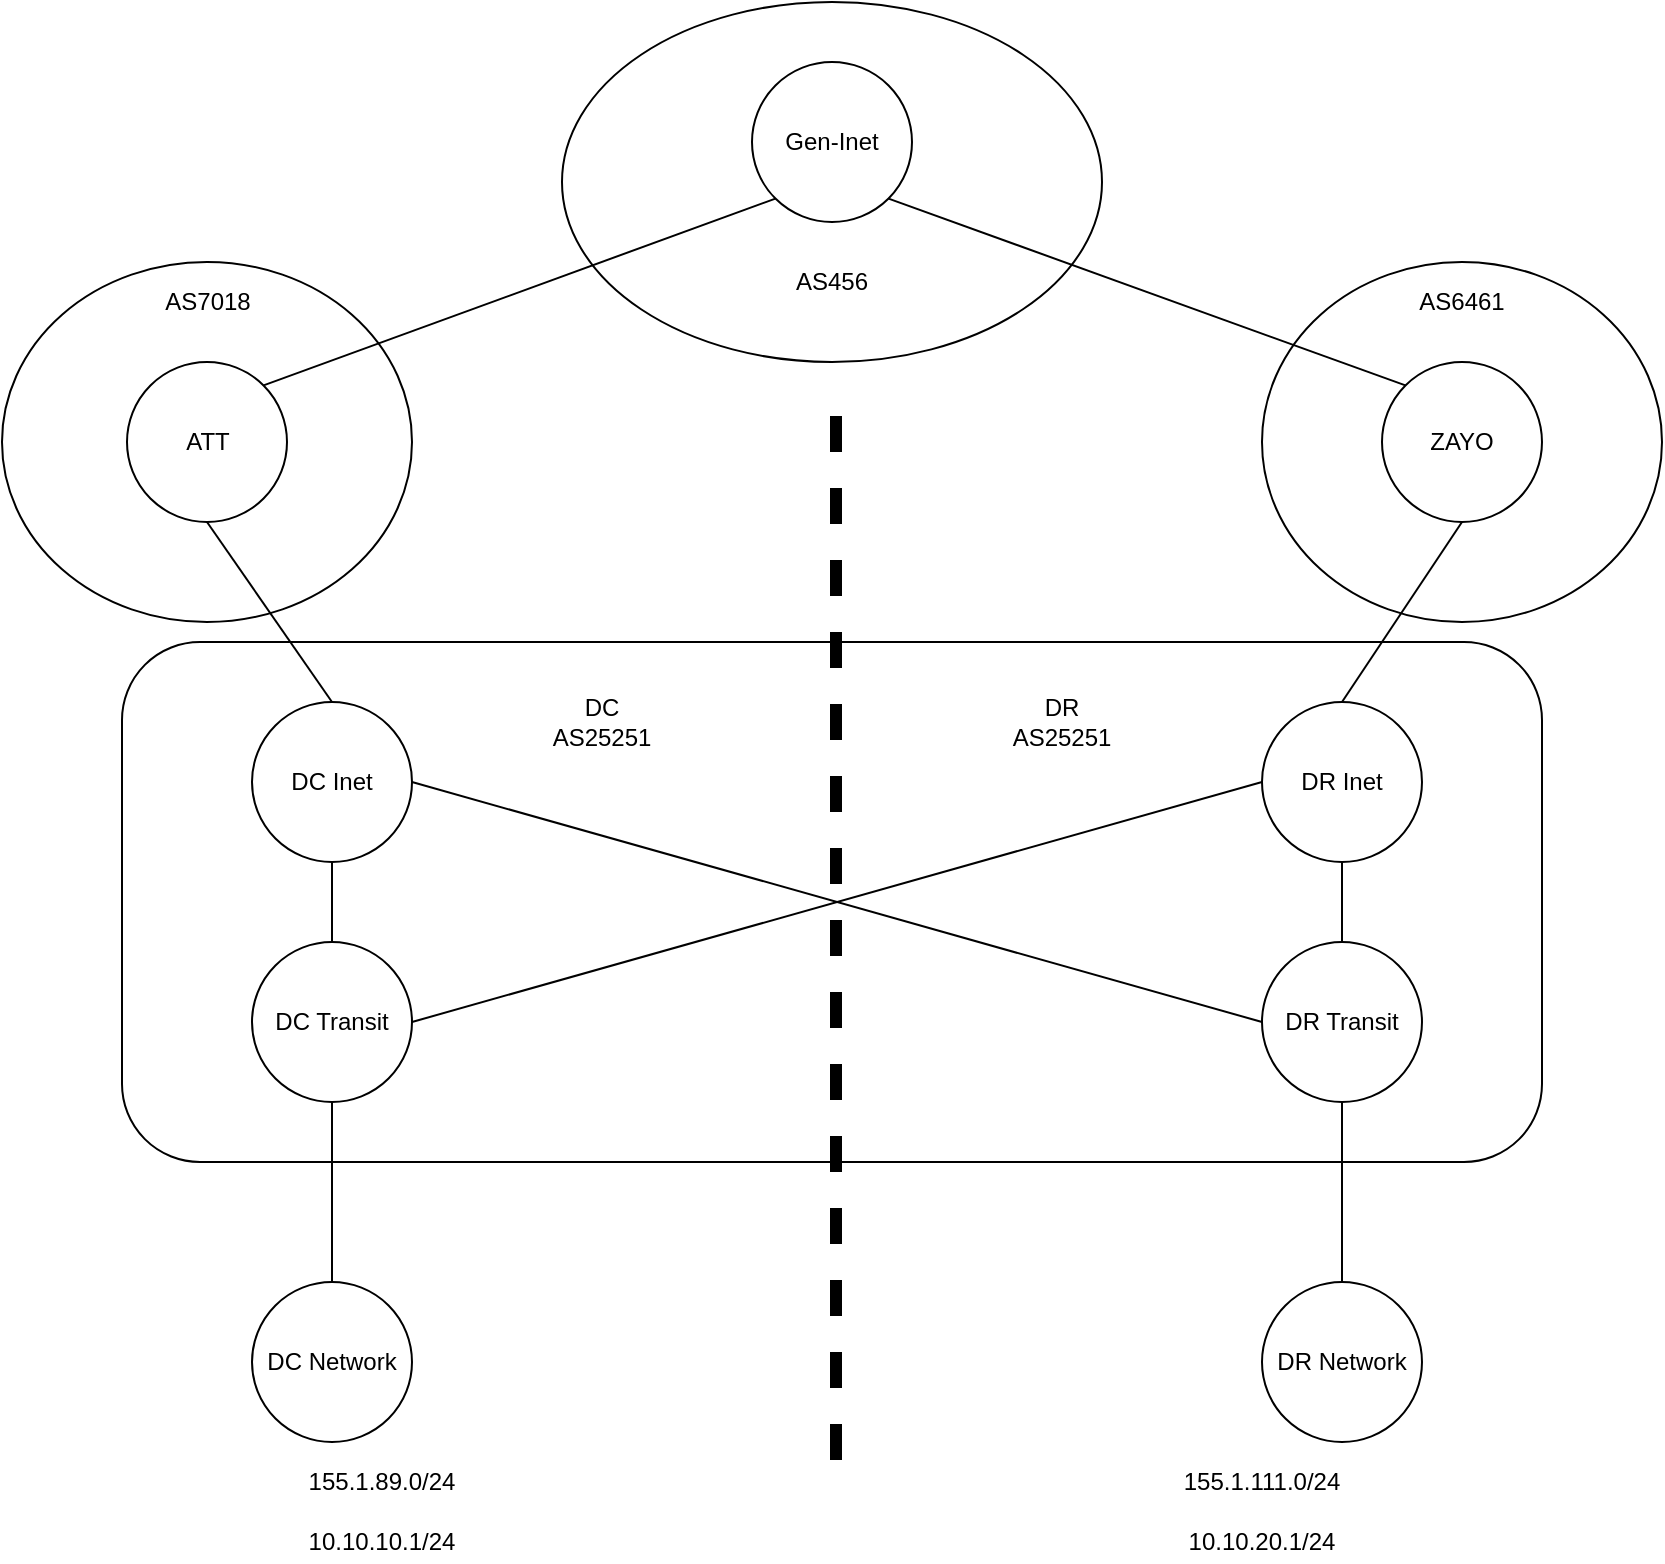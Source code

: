 <mxfile version="13.6.4" type="github">
  <diagram id="tHRCmtDcxh6QRpcp4tbq" name="Page-1">
    <mxGraphModel dx="1420" dy="872" grid="1" gridSize="10" guides="1" tooltips="1" connect="1" arrows="1" fold="1" page="1" pageScale="1" pageWidth="850" pageHeight="1100" math="0" shadow="0">
      <root>
        <mxCell id="0" />
        <mxCell id="1" parent="0" />
        <mxCell id="krljibpzaLmKUOyD2-q3-26" value="" style="rounded=1;whiteSpace=wrap;html=1;" parent="1" vertex="1">
          <mxGeometry x="70" y="320" width="710" height="260" as="geometry" />
        </mxCell>
        <mxCell id="krljibpzaLmKUOyD2-q3-24" value="" style="ellipse;whiteSpace=wrap;html=1;align=center;" parent="1" vertex="1">
          <mxGeometry x="290" width="270" height="180" as="geometry" />
        </mxCell>
        <mxCell id="krljibpzaLmKUOyD2-q3-22" value="" style="ellipse;whiteSpace=wrap;html=1;align=center;" parent="1" vertex="1">
          <mxGeometry x="640" y="130" width="200" height="180" as="geometry" />
        </mxCell>
        <mxCell id="krljibpzaLmKUOyD2-q3-20" value="" style="ellipse;whiteSpace=wrap;html=1;align=center;" parent="1" vertex="1">
          <mxGeometry x="10" y="130" width="205" height="180" as="geometry" />
        </mxCell>
        <mxCell id="krljibpzaLmKUOyD2-q3-1" value="Gen-Inet" style="ellipse;whiteSpace=wrap;html=1;aspect=fixed;" parent="1" vertex="1">
          <mxGeometry x="385" y="30" width="80" height="80" as="geometry" />
        </mxCell>
        <mxCell id="krljibpzaLmKUOyD2-q3-10" style="rounded=0;orthogonalLoop=1;jettySize=auto;html=1;exitX=1;exitY=0;exitDx=0;exitDy=0;entryX=0;entryY=1;entryDx=0;entryDy=0;endArrow=none;endFill=0;" parent="1" source="krljibpzaLmKUOyD2-q3-2" target="krljibpzaLmKUOyD2-q3-1" edge="1">
          <mxGeometry relative="1" as="geometry" />
        </mxCell>
        <mxCell id="krljibpzaLmKUOyD2-q3-12" style="edgeStyle=none;rounded=0;orthogonalLoop=1;jettySize=auto;html=1;exitX=0.5;exitY=1;exitDx=0;exitDy=0;entryX=0.5;entryY=0;entryDx=0;entryDy=0;endArrow=none;endFill=0;strokeColor=#000000;" parent="1" source="krljibpzaLmKUOyD2-q3-2" target="krljibpzaLmKUOyD2-q3-5" edge="1">
          <mxGeometry relative="1" as="geometry" />
        </mxCell>
        <mxCell id="krljibpzaLmKUOyD2-q3-2" value="ATT" style="ellipse;whiteSpace=wrap;html=1;aspect=fixed;" parent="1" vertex="1">
          <mxGeometry x="72.5" y="180" width="80" height="80" as="geometry" />
        </mxCell>
        <mxCell id="krljibpzaLmKUOyD2-q3-11" style="rounded=0;orthogonalLoop=1;jettySize=auto;html=1;exitX=0;exitY=0;exitDx=0;exitDy=0;entryX=1;entryY=1;entryDx=0;entryDy=0;endArrow=none;endFill=0;" parent="1" source="krljibpzaLmKUOyD2-q3-3" target="krljibpzaLmKUOyD2-q3-1" edge="1">
          <mxGeometry relative="1" as="geometry" />
        </mxCell>
        <mxCell id="krljibpzaLmKUOyD2-q3-13" style="edgeStyle=none;rounded=0;orthogonalLoop=1;jettySize=auto;html=1;exitX=0.5;exitY=1;exitDx=0;exitDy=0;entryX=0.5;entryY=0;entryDx=0;entryDy=0;endArrow=none;endFill=0;strokeColor=#000000;" parent="1" source="krljibpzaLmKUOyD2-q3-3" target="krljibpzaLmKUOyD2-q3-4" edge="1">
          <mxGeometry relative="1" as="geometry" />
        </mxCell>
        <mxCell id="krljibpzaLmKUOyD2-q3-3" value="ZAYO" style="ellipse;whiteSpace=wrap;html=1;aspect=fixed;" parent="1" vertex="1">
          <mxGeometry x="700" y="180" width="80" height="80" as="geometry" />
        </mxCell>
        <mxCell id="krljibpzaLmKUOyD2-q3-4" value="DR Inet" style="ellipse;whiteSpace=wrap;html=1;aspect=fixed;" parent="1" vertex="1">
          <mxGeometry x="640" y="350" width="80" height="80" as="geometry" />
        </mxCell>
        <mxCell id="krljibpzaLmKUOyD2-q3-14" style="edgeStyle=none;rounded=0;orthogonalLoop=1;jettySize=auto;html=1;exitX=0.5;exitY=1;exitDx=0;exitDy=0;entryX=0.5;entryY=0;entryDx=0;entryDy=0;endArrow=none;endFill=0;strokeColor=#000000;" parent="1" source="krljibpzaLmKUOyD2-q3-5" target="krljibpzaLmKUOyD2-q3-7" edge="1">
          <mxGeometry relative="1" as="geometry" />
        </mxCell>
        <mxCell id="krljibpzaLmKUOyD2-q3-15" style="edgeStyle=none;rounded=0;orthogonalLoop=1;jettySize=auto;html=1;exitX=1;exitY=0.5;exitDx=0;exitDy=0;entryX=0;entryY=0.5;entryDx=0;entryDy=0;endArrow=none;endFill=0;strokeColor=#000000;" parent="1" source="krljibpzaLmKUOyD2-q3-5" target="krljibpzaLmKUOyD2-q3-6" edge="1">
          <mxGeometry relative="1" as="geometry" />
        </mxCell>
        <mxCell id="krljibpzaLmKUOyD2-q3-5" value="DC Inet" style="ellipse;whiteSpace=wrap;html=1;aspect=fixed;" parent="1" vertex="1">
          <mxGeometry x="135" y="350" width="80" height="80" as="geometry" />
        </mxCell>
        <mxCell id="krljibpzaLmKUOyD2-q3-17" style="edgeStyle=none;rounded=0;orthogonalLoop=1;jettySize=auto;html=1;exitX=0.5;exitY=0;exitDx=0;exitDy=0;entryX=0.5;entryY=1;entryDx=0;entryDy=0;endArrow=none;endFill=0;strokeColor=#000000;" parent="1" source="krljibpzaLmKUOyD2-q3-6" target="krljibpzaLmKUOyD2-q3-4" edge="1">
          <mxGeometry relative="1" as="geometry" />
        </mxCell>
        <mxCell id="krljibpzaLmKUOyD2-q3-19" style="edgeStyle=none;rounded=0;orthogonalLoop=1;jettySize=auto;html=1;exitX=0.5;exitY=1;exitDx=0;exitDy=0;entryX=0.5;entryY=0;entryDx=0;entryDy=0;endArrow=none;endFill=0;strokeColor=#000000;" parent="1" source="krljibpzaLmKUOyD2-q3-6" target="krljibpzaLmKUOyD2-q3-8" edge="1">
          <mxGeometry relative="1" as="geometry" />
        </mxCell>
        <mxCell id="krljibpzaLmKUOyD2-q3-6" value="DR Transit" style="ellipse;whiteSpace=wrap;html=1;aspect=fixed;" parent="1" vertex="1">
          <mxGeometry x="640" y="470" width="80" height="80" as="geometry" />
        </mxCell>
        <mxCell id="krljibpzaLmKUOyD2-q3-16" style="edgeStyle=none;rounded=0;orthogonalLoop=1;jettySize=auto;html=1;exitX=1;exitY=0.5;exitDx=0;exitDy=0;entryX=0;entryY=0.5;entryDx=0;entryDy=0;endArrow=none;endFill=0;strokeColor=#000000;" parent="1" source="krljibpzaLmKUOyD2-q3-7" target="krljibpzaLmKUOyD2-q3-4" edge="1">
          <mxGeometry relative="1" as="geometry" />
        </mxCell>
        <mxCell id="krljibpzaLmKUOyD2-q3-18" style="edgeStyle=none;rounded=0;orthogonalLoop=1;jettySize=auto;html=1;exitX=0.5;exitY=1;exitDx=0;exitDy=0;entryX=0.5;entryY=0;entryDx=0;entryDy=0;endArrow=none;endFill=0;strokeColor=#000000;" parent="1" source="krljibpzaLmKUOyD2-q3-7" target="krljibpzaLmKUOyD2-q3-9" edge="1">
          <mxGeometry relative="1" as="geometry" />
        </mxCell>
        <mxCell id="krljibpzaLmKUOyD2-q3-7" value="DC Transit" style="ellipse;whiteSpace=wrap;html=1;aspect=fixed;" parent="1" vertex="1">
          <mxGeometry x="135" y="470" width="80" height="80" as="geometry" />
        </mxCell>
        <mxCell id="krljibpzaLmKUOyD2-q3-8" value="DR Network" style="ellipse;whiteSpace=wrap;html=1;aspect=fixed;" parent="1" vertex="1">
          <mxGeometry x="640" y="640" width="80" height="80" as="geometry" />
        </mxCell>
        <mxCell id="krljibpzaLmKUOyD2-q3-9" value="DC Network" style="ellipse;whiteSpace=wrap;html=1;aspect=fixed;" parent="1" vertex="1">
          <mxGeometry x="135" y="640" width="80" height="80" as="geometry" />
        </mxCell>
        <mxCell id="krljibpzaLmKUOyD2-q3-21" value="AS7018" style="text;html=1;strokeColor=none;fillColor=none;align=center;verticalAlign=middle;whiteSpace=wrap;rounded=0;" parent="1" vertex="1">
          <mxGeometry x="92.5" y="140" width="40" height="20" as="geometry" />
        </mxCell>
        <mxCell id="krljibpzaLmKUOyD2-q3-23" value="AS6461" style="text;html=1;strokeColor=none;fillColor=none;align=center;verticalAlign=middle;whiteSpace=wrap;rounded=0;" parent="1" vertex="1">
          <mxGeometry x="720" y="140" width="40" height="20" as="geometry" />
        </mxCell>
        <mxCell id="krljibpzaLmKUOyD2-q3-25" value="AS456" style="text;html=1;strokeColor=none;fillColor=none;align=center;verticalAlign=middle;whiteSpace=wrap;rounded=0;" parent="1" vertex="1">
          <mxGeometry x="405" y="130" width="40" height="20" as="geometry" />
        </mxCell>
        <mxCell id="krljibpzaLmKUOyD2-q3-27" value="DC&lt;br&gt;AS25251" style="text;html=1;strokeColor=none;fillColor=none;align=center;verticalAlign=middle;whiteSpace=wrap;rounded=0;" parent="1" vertex="1">
          <mxGeometry x="290" y="350" width="40" height="20" as="geometry" />
        </mxCell>
        <mxCell id="krljibpzaLmKUOyD2-q3-29" value="" style="endArrow=none;dashed=1;html=1;strokeColor=#000000;jumpSize=5;strokeWidth=6;" parent="1" edge="1">
          <mxGeometry width="50" height="50" relative="1" as="geometry">
            <mxPoint x="427" y="729" as="sourcePoint" />
            <mxPoint x="427" y="199" as="targetPoint" />
          </mxGeometry>
        </mxCell>
        <mxCell id="krljibpzaLmKUOyD2-q3-33" value="DR&lt;br&gt;AS25251" style="text;html=1;strokeColor=none;fillColor=none;align=center;verticalAlign=middle;whiteSpace=wrap;rounded=0;" parent="1" vertex="1">
          <mxGeometry x="520" y="350" width="40" height="20" as="geometry" />
        </mxCell>
        <mxCell id="krljibpzaLmKUOyD2-q3-35" value="155.1.89.0/24" style="text;html=1;strokeColor=none;fillColor=none;align=center;verticalAlign=middle;whiteSpace=wrap;rounded=0;" parent="1" vertex="1">
          <mxGeometry x="180" y="730" width="40" height="20" as="geometry" />
        </mxCell>
        <mxCell id="krljibpzaLmKUOyD2-q3-37" value="155.1.111.0/24" style="text;html=1;strokeColor=none;fillColor=none;align=center;verticalAlign=middle;whiteSpace=wrap;rounded=0;" parent="1" vertex="1">
          <mxGeometry x="620" y="730" width="40" height="20" as="geometry" />
        </mxCell>
        <mxCell id="DhfdzboClTJNaPiJxaH3-1" value="10.10.10.1/24" style="text;html=1;strokeColor=none;fillColor=none;align=center;verticalAlign=middle;whiteSpace=wrap;rounded=0;" vertex="1" parent="1">
          <mxGeometry x="180" y="760" width="40" height="20" as="geometry" />
        </mxCell>
        <mxCell id="DhfdzboClTJNaPiJxaH3-2" value="10.10.20.1/24" style="text;html=1;strokeColor=none;fillColor=none;align=center;verticalAlign=middle;whiteSpace=wrap;rounded=0;" vertex="1" parent="1">
          <mxGeometry x="620" y="760" width="40" height="20" as="geometry" />
        </mxCell>
      </root>
    </mxGraphModel>
  </diagram>
</mxfile>
